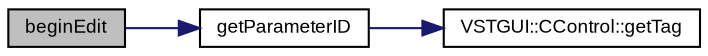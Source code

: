 digraph "beginEdit"
{
  bgcolor="transparent";
  edge [fontname="Arial",fontsize="9",labelfontname="Arial",labelfontsize="9"];
  node [fontname="Arial",fontsize="9",shape=record];
  rankdir="LR";
  Node1 [label="beginEdit",height=0.2,width=0.4,color="black", fillcolor="grey75", style="filled" fontcolor="black"];
  Node1 -> Node2 [color="midnightblue",fontsize="9",style="solid",fontname="Arial"];
  Node2 [label="getParameterID",height=0.2,width=0.4,color="black",URL="$class_v_s_t_g_u_i_1_1_parameter_change_listener.html#a1df8e4a77b7ed4681e97a609a840e26d"];
  Node2 -> Node3 [color="midnightblue",fontsize="9",style="solid",fontname="Arial"];
  Node3 [label="VSTGUI::CControl::getTag",height=0.2,width=0.4,color="black",URL="$class_v_s_t_g_u_i_1_1_c_control.html#a6f5b9468bcf84c776485950a9c6990c3"];
}
